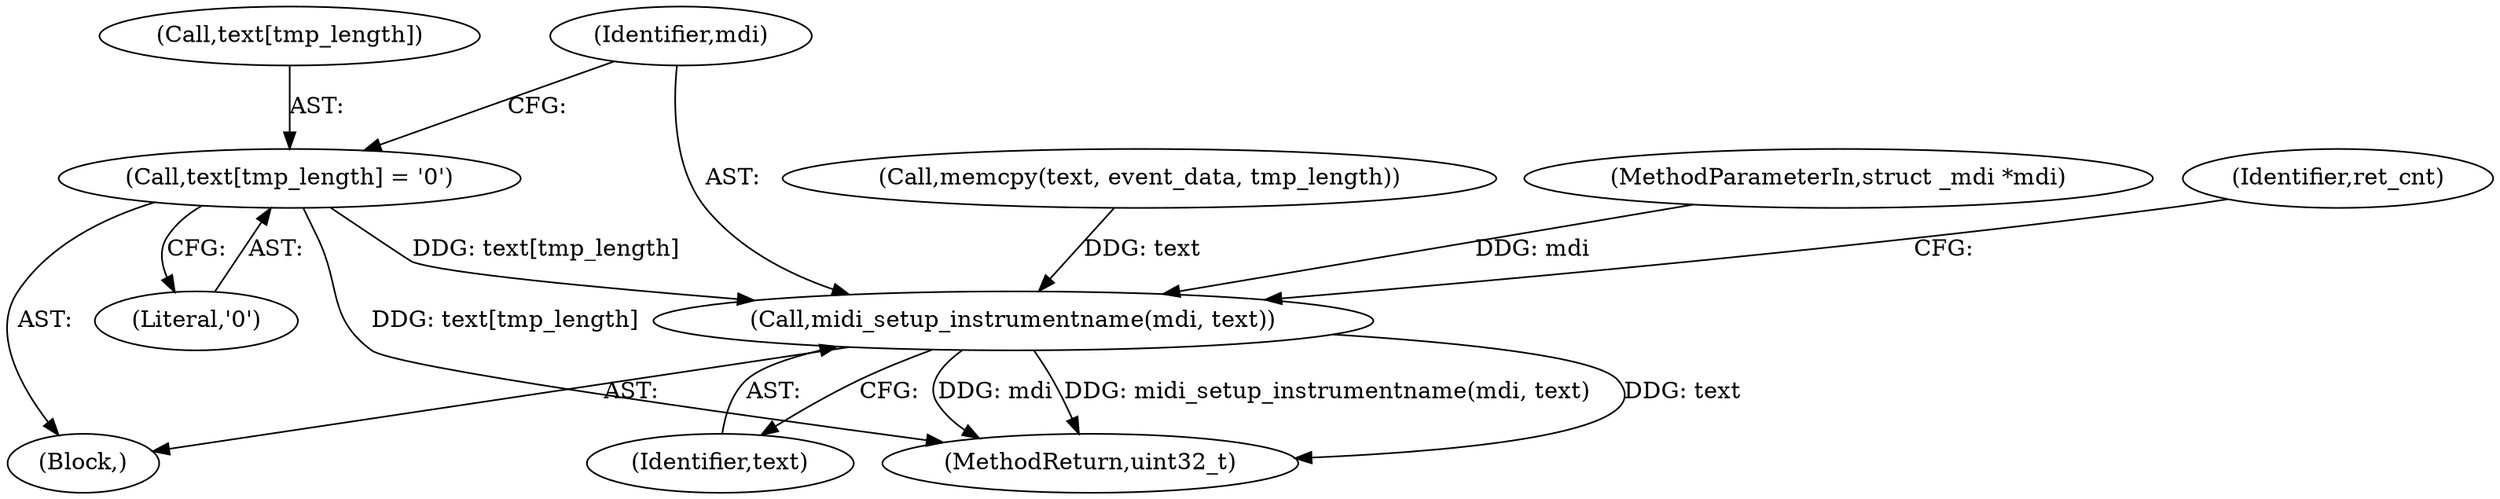 digraph "0_wildmidi_660b513d99bced8783a4a5984ac2f742c74ebbdd_4@array" {
"1000774" [label="(Call,text[tmp_length] = '\0')"];
"1000779" [label="(Call,midi_setup_instrumentname(mdi, text))"];
"1000770" [label="(Call,memcpy(text, event_data, tmp_length))"];
"1000775" [label="(Call,text[tmp_length])"];
"1000783" [label="(Identifier,ret_cnt)"];
"1000780" [label="(Identifier,mdi)"];
"1001550" [label="(MethodReturn,uint32_t)"];
"1000719" [label="(Block,)"];
"1000142" [label="(MethodParameterIn,struct _mdi *mdi)"];
"1000779" [label="(Call,midi_setup_instrumentname(mdi, text))"];
"1000778" [label="(Literal,'\0')"];
"1000774" [label="(Call,text[tmp_length] = '\0')"];
"1000781" [label="(Identifier,text)"];
"1000774" -> "1000719"  [label="AST: "];
"1000774" -> "1000778"  [label="CFG: "];
"1000775" -> "1000774"  [label="AST: "];
"1000778" -> "1000774"  [label="AST: "];
"1000780" -> "1000774"  [label="CFG: "];
"1000774" -> "1001550"  [label="DDG: text[tmp_length]"];
"1000774" -> "1000779"  [label="DDG: text[tmp_length]"];
"1000779" -> "1000719"  [label="AST: "];
"1000779" -> "1000781"  [label="CFG: "];
"1000780" -> "1000779"  [label="AST: "];
"1000781" -> "1000779"  [label="AST: "];
"1000783" -> "1000779"  [label="CFG: "];
"1000779" -> "1001550"  [label="DDG: mdi"];
"1000779" -> "1001550"  [label="DDG: text"];
"1000779" -> "1001550"  [label="DDG: midi_setup_instrumentname(mdi, text)"];
"1000142" -> "1000779"  [label="DDG: mdi"];
"1000770" -> "1000779"  [label="DDG: text"];
}
